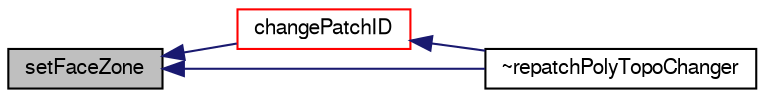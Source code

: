 digraph "setFaceZone"
{
  bgcolor="transparent";
  edge [fontname="FreeSans",fontsize="10",labelfontname="FreeSans",labelfontsize="10"];
  node [fontname="FreeSans",fontsize="10",shape=record];
  rankdir="LR";
  Node2492 [label="setFaceZone",height=0.2,width=0.4,color="black", fillcolor="grey75", style="filled", fontcolor="black"];
  Node2492 -> Node2493 [dir="back",color="midnightblue",fontsize="10",style="solid",fontname="FreeSans"];
  Node2493 [label="changePatchID",height=0.2,width=0.4,color="red",URL="$a21738.html#a0e422d65d38d06483bef5c596b607eb2",tooltip="Change patch ID for a boundary face. Note: patchID should be in new. "];
  Node2493 -> Node2500 [dir="back",color="midnightblue",fontsize="10",style="solid",fontname="FreeSans"];
  Node2500 [label="~repatchPolyTopoChanger",height=0.2,width=0.4,color="black",URL="$a21738.html#ae5947c3381cede93873ff1e1f9e0d0ec",tooltip="Destructor. "];
  Node2492 -> Node2500 [dir="back",color="midnightblue",fontsize="10",style="solid",fontname="FreeSans"];
}
